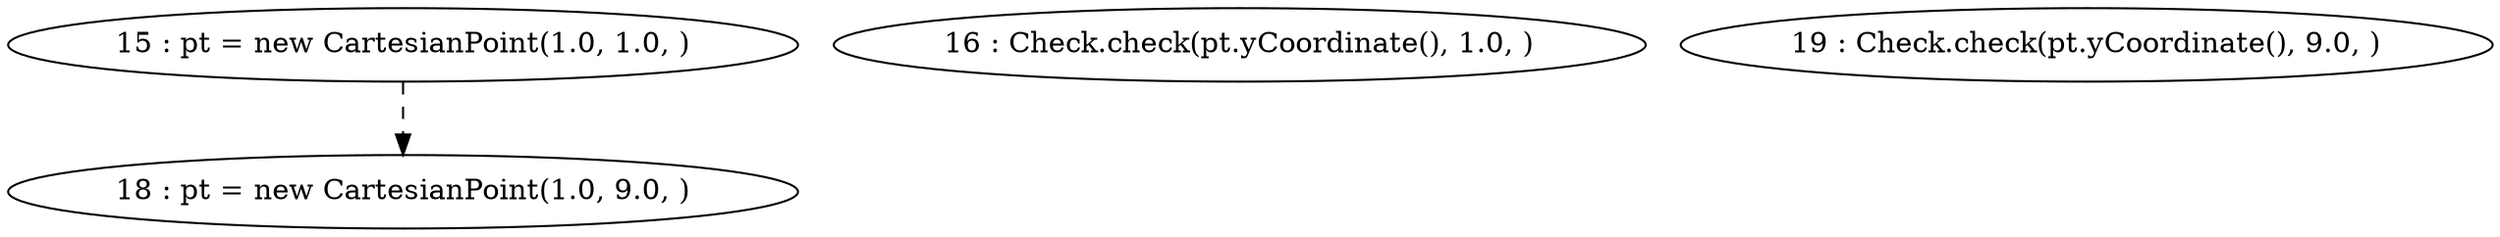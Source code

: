 digraph G {
"15 : pt = new CartesianPoint(1.0, 1.0, )"
"15 : pt = new CartesianPoint(1.0, 1.0, )" -> "18 : pt = new CartesianPoint(1.0, 9.0, )" [style=dashed]
"16 : Check.check(pt.yCoordinate(), 1.0, )"
"18 : pt = new CartesianPoint(1.0, 9.0, )"
"19 : Check.check(pt.yCoordinate(), 9.0, )"
}